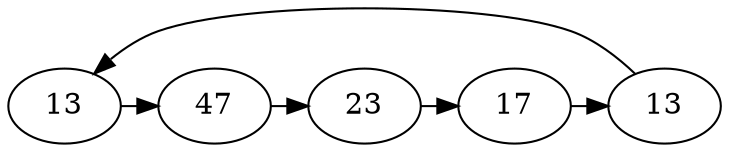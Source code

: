 // Loop
digraph {
	A [label=13]
	B [label=47]
	C [label=23]
	D [label=17]
	E [label=13]
	A -> B [constraint=false]
	B -> C [constraint=false]
	C -> D [constraint=false]
	D -> E [constraint=false]
	E -> A [constraint=false]
}
